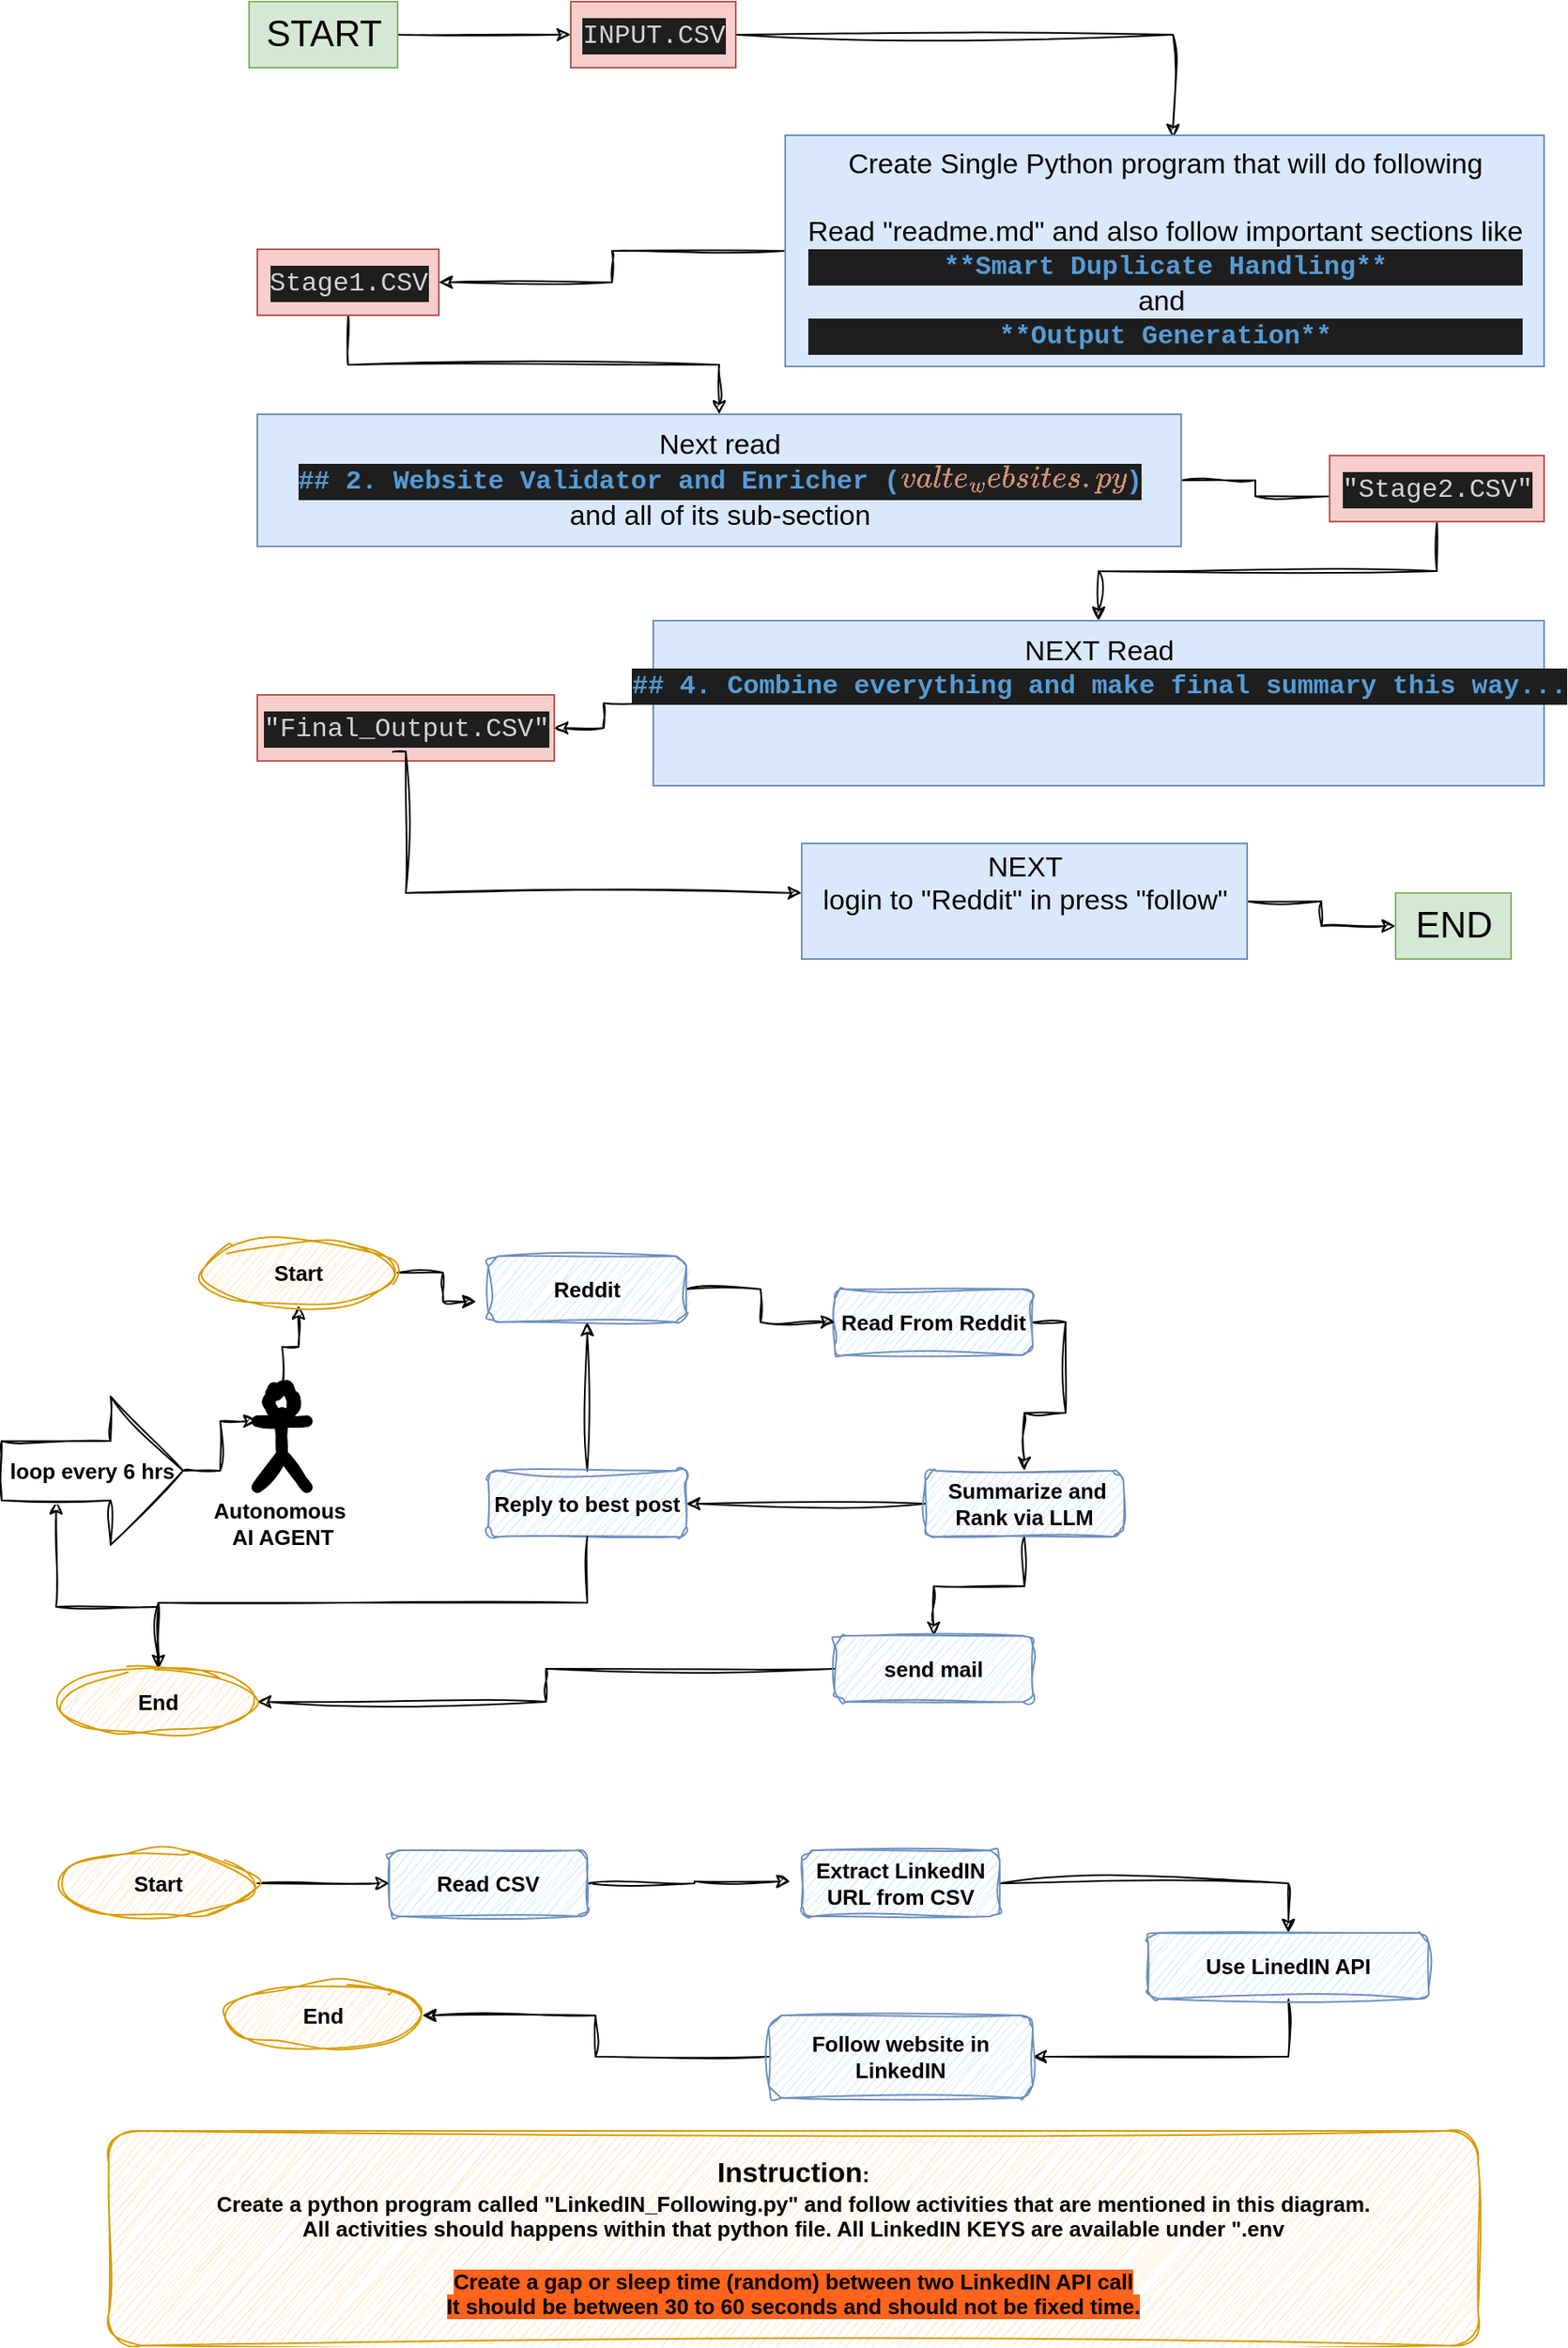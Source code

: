 <mxfile version="28.1.0">
  <diagram name="Page-1" id="1qW2JOKXYpLRvEJQn6gx">
    <mxGraphModel dx="1107" dy="511" grid="1" gridSize="10" guides="1" tooltips="1" connect="1" arrows="1" fold="1" page="1" pageScale="1" pageWidth="1700" pageHeight="2400" math="0" shadow="0">
      <root>
        <mxCell id="0" />
        <mxCell id="1" parent="0" />
        <mxCell id="lKeDKP6vbJKKnMthS0r1-26" value="" style="edgeStyle=orthogonalEdgeStyle;rounded=0;sketch=1;hachureGap=4;jiggle=2;curveFitting=1;orthogonalLoop=1;jettySize=auto;html=1;fontFamily=Architects Daughter;fontSource=https%3A%2F%2Ffonts.googleapis.com%2Fcss%3Ffamily%3DArchitects%2BDaughter;entryX=0.511;entryY=0.011;entryDx=0;entryDy=0;entryPerimeter=0;" parent="1" source="lKeDKP6vbJKKnMthS0r1-22" target="lKeDKP6vbJKKnMthS0r1-24" edge="1">
          <mxGeometry relative="1" as="geometry">
            <mxPoint x="325" y="95" as="targetPoint" />
          </mxGeometry>
        </mxCell>
        <mxCell id="lKeDKP6vbJKKnMthS0r1-22" value="&lt;div style=&quot;color: #d4d4d4;background-color: #1e1e1e;font-family: Consolas, &#39;Courier New&#39;, monospace;font-weight: normal;font-size: 16px;line-height: 22px;white-space: pre;&quot;&gt;&lt;div&gt;&lt;span style=&quot;color: #d4d4d4;&quot;&gt;INPUT.CSV&lt;/span&gt;&lt;/div&gt;&lt;/div&gt;" style="text;html=1;align=center;verticalAlign=middle;resizable=0;points=[];autosize=1;strokeColor=#b85450;fillColor=#f8cecc;fontFamily=Helvetica;fontSize=17;" parent="1" vertex="1">
          <mxGeometry x="430" y="50" width="100" height="40" as="geometry" />
        </mxCell>
        <mxCell id="lKeDKP6vbJKKnMthS0r1-29" value="" style="edgeStyle=orthogonalEdgeStyle;rounded=0;sketch=1;hachureGap=4;jiggle=2;curveFitting=1;orthogonalLoop=1;jettySize=auto;html=1;fontFamily=Architects Daughter;fontSource=https%3A%2F%2Ffonts.googleapis.com%2Fcss%3Ffamily%3DArchitects%2BDaughter;" parent="1" source="lKeDKP6vbJKKnMthS0r1-23" target="lKeDKP6vbJKKnMthS0r1-28" edge="1">
          <mxGeometry relative="1" as="geometry" />
        </mxCell>
        <mxCell id="lKeDKP6vbJKKnMthS0r1-23" value="&lt;div style=&quot;color: #d4d4d4;background-color: #1e1e1e;font-family: Consolas, &#39;Courier New&#39;, monospace;font-weight: normal;font-size: 16px;line-height: 22px;white-space: pre;&quot;&gt;&lt;div&gt;&lt;span style=&quot;color: #d4d4d4;&quot;&gt;Stage1.CSV&lt;/span&gt;&lt;/div&gt;&lt;/div&gt;" style="text;html=1;align=center;verticalAlign=middle;resizable=0;points=[];autosize=1;strokeColor=#b85450;fillColor=#f8cecc;fontFamily=Helvetica;fontSize=17;" parent="1" vertex="1">
          <mxGeometry x="240" y="200" width="110" height="40" as="geometry" />
        </mxCell>
        <mxCell id="lKeDKP6vbJKKnMthS0r1-27" value="" style="edgeStyle=orthogonalEdgeStyle;rounded=0;sketch=1;hachureGap=4;jiggle=2;curveFitting=1;orthogonalLoop=1;jettySize=auto;html=1;fontFamily=Architects Daughter;fontSource=https%3A%2F%2Ffonts.googleapis.com%2Fcss%3Ffamily%3DArchitects%2BDaughter;" parent="1" source="lKeDKP6vbJKKnMthS0r1-24" target="lKeDKP6vbJKKnMthS0r1-23" edge="1">
          <mxGeometry relative="1" as="geometry" />
        </mxCell>
        <mxCell id="lKeDKP6vbJKKnMthS0r1-24" value="&lt;div&gt;Create Single Python program that will do following&lt;/div&gt;&lt;div&gt;&lt;br&gt;&lt;/div&gt;&lt;div&gt;Read &quot;readme.md&quot; and also follow important sections like&lt;div style=&quot;color: rgb(212, 212, 212); background-color: rgb(30, 30, 30); font-family: Consolas, &amp;quot;Courier New&amp;quot;, monospace; font-weight: normal; font-size: 16px; line-height: 22px; white-space: pre;&quot;&gt;&lt;div&gt;&lt;span style=&quot;color: rgb(86, 156, 214); font-weight: bold;&quot;&gt;**Smart Duplicate Handling**&lt;/span&gt;&lt;/div&gt;&lt;/div&gt;and&amp;nbsp;&lt;/div&gt;&lt;div&gt;&lt;div style=&quot;color: rgb(212, 212, 212); background-color: rgb(30, 30, 30); font-family: Consolas, &amp;quot;Courier New&amp;quot;, monospace; font-weight: normal; font-size: 16px; line-height: 22px; white-space: pre;&quot;&gt;&lt;div&gt;&lt;span style=&quot;color: rgb(86, 156, 214); font-weight: bold;&quot;&gt;**Output Generation**&lt;/span&gt;&lt;/div&gt;&lt;/div&gt;&lt;/div&gt;" style="text;html=1;align=center;verticalAlign=middle;resizable=0;points=[];autosize=1;strokeColor=#6c8ebf;fillColor=#dae8fc;fontFamily=Helvetica;fontSize=17;" parent="1" vertex="1">
          <mxGeometry x="560" y="131" width="460" height="140" as="geometry" />
        </mxCell>
        <mxCell id="lKeDKP6vbJKKnMthS0r1-32" value="" style="edgeStyle=orthogonalEdgeStyle;rounded=0;sketch=1;hachureGap=4;jiggle=2;curveFitting=1;orthogonalLoop=1;jettySize=auto;html=1;fontFamily=Architects Daughter;fontSource=https%3A%2F%2Ffonts.googleapis.com%2Fcss%3Ffamily%3DArchitects%2BDaughter;entryX=0.071;entryY=0.617;entryDx=0;entryDy=0;entryPerimeter=0;" parent="1" source="lKeDKP6vbJKKnMthS0r1-28" target="lKeDKP6vbJKKnMthS0r1-30" edge="1">
          <mxGeometry relative="1" as="geometry">
            <mxPoint x="630" y="510" as="targetPoint" />
          </mxGeometry>
        </mxCell>
        <mxCell id="lKeDKP6vbJKKnMthS0r1-28" value="&lt;div&gt;Next read &lt;br&gt;&lt;/div&gt;&lt;div&gt;&lt;div style=&quot;color: rgb(212, 212, 212); background-color: rgb(30, 30, 30); font-family: Consolas, &amp;quot;Courier New&amp;quot;, monospace; font-weight: normal; font-size: 16px; line-height: 22px; white-space: pre;&quot;&gt;&lt;div&gt;&lt;span style=&quot;color: rgb(86, 156, 214); font-weight: bold;&quot;&gt;## 2. Website Validator and Enricher (&lt;/span&gt;&lt;span style=&quot;color: rgb(206, 145, 120); font-weight: bold;&quot;&gt;`validate_websites.py`&lt;/span&gt;&lt;span style=&quot;color: rgb(86, 156, 214); font-weight: bold;&quot;&gt;)&lt;/span&gt;&lt;/div&gt;&lt;/div&gt;and all of its sub-section&lt;/div&gt;" style="text;html=1;align=center;verticalAlign=middle;resizable=0;points=[];autosize=1;strokeColor=#6c8ebf;fillColor=#dae8fc;fontFamily=Helvetica;fontSize=17;" parent="1" vertex="1">
          <mxGeometry x="240" y="300" width="560" height="80" as="geometry" />
        </mxCell>
        <mxCell id="lKeDKP6vbJKKnMthS0r1-37" value="" style="edgeStyle=orthogonalEdgeStyle;rounded=0;sketch=1;hachureGap=4;jiggle=2;curveFitting=1;orthogonalLoop=1;jettySize=auto;html=1;fontFamily=Architects Daughter;fontSource=https%3A%2F%2Ffonts.googleapis.com%2Fcss%3Ffamily%3DArchitects%2BDaughter;" parent="1" source="lKeDKP6vbJKKnMthS0r1-30" target="lKeDKP6vbJKKnMthS0r1-35" edge="1">
          <mxGeometry relative="1" as="geometry" />
        </mxCell>
        <mxCell id="lKeDKP6vbJKKnMthS0r1-30" value="&lt;div style=&quot;color: #d4d4d4;background-color: #1e1e1e;font-family: Consolas, &#39;Courier New&#39;, monospace;font-weight: normal;font-size: 16px;line-height: 22px;white-space: pre;&quot;&gt;&lt;div&gt;&lt;span style=&quot;color: #d4d4d4;&quot;&gt;&quot;Stage2.CSV&quot;&lt;/span&gt;&lt;/div&gt;&lt;/div&gt;" style="text;html=1;align=center;verticalAlign=middle;resizable=0;points=[];autosize=1;strokeColor=#b85450;fillColor=#f8cecc;fontFamily=Helvetica;fontSize=17;" parent="1" vertex="1">
          <mxGeometry x="890" y="325" width="130" height="40" as="geometry" />
        </mxCell>
        <mxCell id="lKeDKP6vbJKKnMthS0r1-38" value="" style="edgeStyle=orthogonalEdgeStyle;rounded=0;sketch=1;hachureGap=4;jiggle=2;curveFitting=1;orthogonalLoop=1;jettySize=auto;html=1;fontFamily=Architects Daughter;fontSource=https%3A%2F%2Ffonts.googleapis.com%2Fcss%3Ffamily%3DArchitects%2BDaughter;" parent="1" source="lKeDKP6vbJKKnMthS0r1-35" target="lKeDKP6vbJKKnMthS0r1-36" edge="1">
          <mxGeometry relative="1" as="geometry" />
        </mxCell>
        <mxCell id="lKeDKP6vbJKKnMthS0r1-35" value="NEXT Read &lt;br&gt;&lt;div&gt;&lt;div style=&quot;color: #d4d4d4;background-color: #1e1e1e;font-family: Consolas, &#39;Courier New&#39;, monospace;font-weight: normal;font-size: 16px;line-height: 22px;white-space: pre;&quot;&gt;&lt;div&gt;&lt;span style=&quot;color: #569cd6;font-weight: bold;&quot;&gt;## 4. Combine everything and make final summary this way...&lt;/span&gt;&lt;/div&gt;&lt;/div&gt;&lt;/div&gt;&lt;div&gt;&lt;br&gt;&lt;/div&gt;&lt;div&gt;&lt;br&gt;&lt;/div&gt;" style="text;html=1;align=center;verticalAlign=middle;resizable=0;points=[];autosize=1;strokeColor=#6c8ebf;fillColor=#dae8fc;fontFamily=Helvetica;fontSize=17;" parent="1" vertex="1">
          <mxGeometry x="480" y="425" width="540" height="100" as="geometry" />
        </mxCell>
        <mxCell id="lKeDKP6vbJKKnMthS0r1-36" value="&lt;div style=&quot;color: #d4d4d4;background-color: #1e1e1e;font-family: Consolas, &#39;Courier New&#39;, monospace;font-weight: normal;font-size: 16px;line-height: 22px;white-space: pre;&quot;&gt;&lt;div&gt;&lt;span style=&quot;color: #d4d4d4;&quot;&gt;&quot;Final_Output.CSV&quot;&lt;/span&gt;&lt;/div&gt;&lt;/div&gt;" style="text;html=1;align=center;verticalAlign=middle;resizable=0;points=[];autosize=1;strokeColor=#b85450;fillColor=#f8cecc;fontFamily=Helvetica;fontSize=17;" parent="1" vertex="1">
          <mxGeometry x="240" y="470" width="180" height="40" as="geometry" />
        </mxCell>
        <mxCell id="-dyTPLVaZyKXN_oUD8W6-10" value="" style="edgeStyle=orthogonalEdgeStyle;rounded=0;sketch=1;hachureGap=4;jiggle=2;curveFitting=1;orthogonalLoop=1;jettySize=auto;html=1;fontFamily=Architects Daughter;fontSource=https%3A%2F%2Ffonts.googleapis.com%2Fcss%3Ffamily%3DArchitects%2BDaughter;" parent="1" source="-dyTPLVaZyKXN_oUD8W6-3" target="-dyTPLVaZyKXN_oUD8W6-9" edge="1">
          <mxGeometry relative="1" as="geometry" />
        </mxCell>
        <mxCell id="-dyTPLVaZyKXN_oUD8W6-3" value="NEXT &lt;br&gt;login to &quot;Reddit&quot; in press &quot;follow&quot;&lt;div&gt;&lt;br&gt;&lt;/div&gt;" style="text;html=1;align=center;verticalAlign=middle;resizable=0;points=[];autosize=1;strokeColor=#6c8ebf;fillColor=#dae8fc;fontFamily=Helvetica;fontSize=17;" parent="1" vertex="1">
          <mxGeometry x="570" y="560" width="270" height="70" as="geometry" />
        </mxCell>
        <mxCell id="-dyTPLVaZyKXN_oUD8W6-8" value="" style="edgeStyle=orthogonalEdgeStyle;rounded=0;sketch=1;hachureGap=4;jiggle=2;curveFitting=1;orthogonalLoop=1;jettySize=auto;html=1;fontFamily=Architects Daughter;fontSource=https%3A%2F%2Ffonts.googleapis.com%2Fcss%3Ffamily%3DArchitects%2BDaughter;" parent="1" source="-dyTPLVaZyKXN_oUD8W6-7" target="lKeDKP6vbJKKnMthS0r1-22" edge="1">
          <mxGeometry relative="1" as="geometry" />
        </mxCell>
        <mxCell id="-dyTPLVaZyKXN_oUD8W6-7" value="START" style="text;html=1;align=center;verticalAlign=middle;resizable=0;points=[];autosize=1;strokeColor=#82b366;fillColor=#d5e8d4;fontFamily=Helvetica;fontSize=22;" parent="1" vertex="1">
          <mxGeometry x="235" y="50" width="90" height="40" as="geometry" />
        </mxCell>
        <mxCell id="-dyTPLVaZyKXN_oUD8W6-9" value="END" style="text;html=1;align=center;verticalAlign=middle;resizable=0;points=[];autosize=1;strokeColor=#82b366;fillColor=#d5e8d4;fontFamily=Helvetica;fontSize=22;" parent="1" vertex="1">
          <mxGeometry x="930" y="590" width="70" height="40" as="geometry" />
        </mxCell>
        <mxCell id="66xsdP2rSsAmPCk141yM-6" value="" style="edgeStyle=orthogonalEdgeStyle;rounded=0;sketch=1;hachureGap=4;jiggle=2;curveFitting=1;orthogonalLoop=1;jettySize=auto;html=1;fontFamily=Helvetica;fontSize=13;fontStyle=1;exitX=0.5;exitY=0;exitDx=0;exitDy=0;exitPerimeter=0;" parent="1" source="66xsdP2rSsAmPCk141yM-1" target="66xsdP2rSsAmPCk141yM-2" edge="1">
          <mxGeometry relative="1" as="geometry" />
        </mxCell>
        <mxCell id="66xsdP2rSsAmPCk141yM-1" value="&lt;div&gt;Autonomous&amp;nbsp;&lt;/div&gt;&lt;div&gt;AI AGENT&lt;/div&gt;" style="shape=umlActor;verticalLabelPosition=bottom;verticalAlign=top;html=1;outlineConnect=0;sketch=1;hachureGap=4;jiggle=2;curveFitting=1;fontFamily=Helvetica;fontSize=13;fontStyle=1;strokeWidth=7;" parent="1" vertex="1">
          <mxGeometry x="240" y="890" width="30" height="60" as="geometry" />
        </mxCell>
        <mxCell id="66xsdP2rSsAmPCk141yM-7" value="" style="edgeStyle=orthogonalEdgeStyle;rounded=0;sketch=1;hachureGap=4;jiggle=2;curveFitting=1;orthogonalLoop=1;jettySize=auto;html=1;fontFamily=Helvetica;entryX=-0.061;entryY=0.689;entryDx=0;entryDy=0;entryPerimeter=0;fontSize=13;fontStyle=1" parent="1" source="66xsdP2rSsAmPCk141yM-2" target="66xsdP2rSsAmPCk141yM-15" edge="1">
          <mxGeometry relative="1" as="geometry" />
        </mxCell>
        <mxCell id="66xsdP2rSsAmPCk141yM-2" value="Start" style="ellipse;whiteSpace=wrap;html=1;sketch=1;hachureGap=4;jiggle=2;curveFitting=1;fontFamily=Helvetica;fontSize=13;fontStyle=1;fillColor=#ffe6cc;strokeColor=#d79b00;" parent="1" vertex="1">
          <mxGeometry x="205" y="800" width="120" height="40" as="geometry" />
        </mxCell>
        <mxCell id="66xsdP2rSsAmPCk141yM-24" value="" style="edgeStyle=orthogonalEdgeStyle;rounded=0;sketch=1;hachureGap=4;jiggle=2;curveFitting=1;orthogonalLoop=1;jettySize=auto;html=1;fontFamily=Architects Daughter;fontSource=https%3A%2F%2Ffonts.googleapis.com%2Fcss%3Ffamily%3DArchitects%2BDaughter;entryX=0;entryY=0;entryDx=33;entryDy=63;entryPerimeter=0;" parent="1" source="66xsdP2rSsAmPCk141yM-3" target="66xsdP2rSsAmPCk141yM-23" edge="1">
          <mxGeometry relative="1" as="geometry" />
        </mxCell>
        <mxCell id="66xsdP2rSsAmPCk141yM-11" value="" style="edgeStyle=orthogonalEdgeStyle;rounded=0;sketch=1;hachureGap=4;jiggle=2;curveFitting=1;orthogonalLoop=1;jettySize=auto;html=1;fontFamily=Helvetica;fontSize=13;fontStyle=1;exitX=1;exitY=0.5;exitDx=0;exitDy=0;" parent="1" source="66xsdP2rSsAmPCk141yM-5" target="66xsdP2rSsAmPCk141yM-9" edge="1">
          <mxGeometry relative="1" as="geometry" />
        </mxCell>
        <mxCell id="66xsdP2rSsAmPCk141yM-5" value="Read From Reddit" style="rounded=1;whiteSpace=wrap;html=1;sketch=1;hachureGap=4;jiggle=2;curveFitting=1;fontFamily=Helvetica;fontSize=13;fontStyle=1;fillColor=#dae8fc;strokeColor=#6c8ebf;" parent="1" vertex="1">
          <mxGeometry x="590" y="830" width="120" height="40" as="geometry" />
        </mxCell>
        <mxCell id="66xsdP2rSsAmPCk141yM-12" value="" style="edgeStyle=orthogonalEdgeStyle;rounded=0;sketch=1;hachureGap=4;jiggle=2;curveFitting=1;orthogonalLoop=1;jettySize=auto;html=1;fontFamily=Helvetica;exitX=0.5;exitY=1;exitDx=0;exitDy=0;fontSize=13;fontStyle=1" parent="1" source="66xsdP2rSsAmPCk141yM-9" target="66xsdP2rSsAmPCk141yM-10" edge="1">
          <mxGeometry relative="1" as="geometry" />
        </mxCell>
        <mxCell id="66xsdP2rSsAmPCk141yM-18" value="" style="edgeStyle=orthogonalEdgeStyle;rounded=0;sketch=1;hachureGap=4;jiggle=2;curveFitting=1;orthogonalLoop=1;jettySize=auto;html=1;fontFamily=Helvetica;fontSize=13;fontStyle=1" parent="1" source="66xsdP2rSsAmPCk141yM-9" target="66xsdP2rSsAmPCk141yM-17" edge="1">
          <mxGeometry relative="1" as="geometry" />
        </mxCell>
        <mxCell id="66xsdP2rSsAmPCk141yM-9" value="&amp;nbsp;Summarize and Rank via LLM" style="rounded=1;whiteSpace=wrap;html=1;sketch=1;hachureGap=4;jiggle=2;curveFitting=1;fontFamily=Helvetica;fontSize=13;fontStyle=1;fillColor=#dae8fc;strokeColor=#6c8ebf;" parent="1" vertex="1">
          <mxGeometry x="645" y="940" width="120" height="40" as="geometry" />
        </mxCell>
        <mxCell id="66xsdP2rSsAmPCk141yM-14" value="" style="edgeStyle=orthogonalEdgeStyle;rounded=0;sketch=1;hachureGap=4;jiggle=2;curveFitting=1;orthogonalLoop=1;jettySize=auto;html=1;fontFamily=Helvetica;fontSize=13;fontStyle=1;entryX=1;entryY=0.5;entryDx=0;entryDy=0;" parent="1" source="66xsdP2rSsAmPCk141yM-10" target="66xsdP2rSsAmPCk141yM-3" edge="1">
          <mxGeometry relative="1" as="geometry" />
        </mxCell>
        <mxCell id="66xsdP2rSsAmPCk141yM-10" value="send mail" style="rounded=1;whiteSpace=wrap;html=1;sketch=1;hachureGap=4;jiggle=2;curveFitting=1;fontFamily=Helvetica;fontSize=13;fontStyle=1;fillColor=#dae8fc;strokeColor=#6c8ebf;" parent="1" vertex="1">
          <mxGeometry x="590" y="1040" width="120" height="40" as="geometry" />
        </mxCell>
        <mxCell id="66xsdP2rSsAmPCk141yM-16" value="" style="edgeStyle=orthogonalEdgeStyle;rounded=0;sketch=1;hachureGap=4;jiggle=2;curveFitting=1;orthogonalLoop=1;jettySize=auto;html=1;fontFamily=Helvetica;fontSize=13;fontStyle=1" parent="1" source="66xsdP2rSsAmPCk141yM-15" target="66xsdP2rSsAmPCk141yM-5" edge="1">
          <mxGeometry relative="1" as="geometry" />
        </mxCell>
        <mxCell id="66xsdP2rSsAmPCk141yM-15" value="Reddit" style="rounded=1;whiteSpace=wrap;html=1;sketch=1;hachureGap=4;jiggle=2;curveFitting=1;fontFamily=Helvetica;fontSize=13;fontStyle=1;fillColor=#dae8fc;strokeColor=#6c8ebf;" parent="1" vertex="1">
          <mxGeometry x="380" y="810" width="120" height="40" as="geometry" />
        </mxCell>
        <mxCell id="66xsdP2rSsAmPCk141yM-19" value="" style="edgeStyle=orthogonalEdgeStyle;rounded=0;sketch=1;hachureGap=4;jiggle=2;curveFitting=1;orthogonalLoop=1;jettySize=auto;html=1;fontFamily=Helvetica;fontSize=13;fontStyle=1" parent="1" source="66xsdP2rSsAmPCk141yM-17" target="66xsdP2rSsAmPCk141yM-15" edge="1">
          <mxGeometry relative="1" as="geometry" />
        </mxCell>
        <mxCell id="66xsdP2rSsAmPCk141yM-17" value="Reply to best post" style="rounded=1;whiteSpace=wrap;html=1;sketch=1;hachureGap=4;jiggle=2;curveFitting=1;fontFamily=Helvetica;fontSize=13;fontStyle=1;fillColor=#dae8fc;strokeColor=#6c8ebf;" parent="1" vertex="1">
          <mxGeometry x="380" y="940" width="120" height="40" as="geometry" />
        </mxCell>
        <mxCell id="66xsdP2rSsAmPCk141yM-26" value="" style="edgeStyle=orthogonalEdgeStyle;rounded=0;sketch=1;hachureGap=4;jiggle=2;curveFitting=1;orthogonalLoop=1;jettySize=auto;html=1;fontFamily=Architects Daughter;fontSource=https%3A%2F%2Ffonts.googleapis.com%2Fcss%3Ffamily%3DArchitects%2BDaughter;entryX=0;entryY=0.333;entryDx=0;entryDy=0;entryPerimeter=0;" parent="1" source="66xsdP2rSsAmPCk141yM-23" target="66xsdP2rSsAmPCk141yM-1" edge="1">
          <mxGeometry relative="1" as="geometry">
            <mxPoint x="260" y="970" as="targetPoint" />
          </mxGeometry>
        </mxCell>
        <mxCell id="66xsdP2rSsAmPCk141yM-23" value="loop every 6 hrs" style="shape=singleArrow;whiteSpace=wrap;html=1;arrowWidth=0.4;arrowSize=0.4;fontSize=13;sketch=1;hachureGap=4;jiggle=2;curveFitting=1;fontStyle=1;" parent="1" vertex="1">
          <mxGeometry x="85" y="895" width="110" height="90" as="geometry" />
        </mxCell>
        <mxCell id="66xsdP2rSsAmPCk141yM-29" value="" style="edgeStyle=orthogonalEdgeStyle;rounded=0;sketch=1;hachureGap=4;jiggle=2;curveFitting=1;orthogonalLoop=1;jettySize=auto;html=1;fontFamily=Architects Daughter;fontSource=https%3A%2F%2Ffonts.googleapis.com%2Fcss%3Ffamily%3DArchitects%2BDaughter;exitX=0.5;exitY=1;exitDx=0;exitDy=0;" parent="1" source="66xsdP2rSsAmPCk141yM-17" target="66xsdP2rSsAmPCk141yM-3" edge="1">
          <mxGeometry relative="1" as="geometry">
            <mxPoint x="440" y="980" as="sourcePoint" />
            <mxPoint x="200" y="1070" as="targetPoint" />
            <Array as="points" />
          </mxGeometry>
        </mxCell>
        <mxCell id="66xsdP2rSsAmPCk141yM-3" value="End" style="ellipse;whiteSpace=wrap;html=1;sketch=1;hachureGap=4;jiggle=2;curveFitting=1;fontFamily=Helvetica;fontSize=13;fontStyle=1;fillColor=#ffe6cc;strokeColor=#d79b00;" parent="1" vertex="1">
          <mxGeometry x="120" y="1060" width="120" height="40" as="geometry" />
        </mxCell>
        <mxCell id="P2n-8bCShkGf46NeMdwZ-1" value="" style="edgeStyle=orthogonalEdgeStyle;rounded=0;sketch=1;hachureGap=4;jiggle=2;curveFitting=1;orthogonalLoop=1;jettySize=auto;html=1;fontFamily=Architects Daughter;fontSource=https%3A%2F%2Ffonts.googleapis.com%2Fcss%3Ffamily%3DArchitects%2BDaughter;entryX=0;entryY=0.429;entryDx=0;entryDy=0;entryPerimeter=0;exitX=0.456;exitY=0.861;exitDx=0;exitDy=0;exitPerimeter=0;" parent="1" source="lKeDKP6vbJKKnMthS0r1-36" target="-dyTPLVaZyKXN_oUD8W6-3" edge="1">
          <mxGeometry relative="1" as="geometry">
            <mxPoint x="530" y="550" as="sourcePoint" />
            <mxPoint x="470" y="565" as="targetPoint" />
            <Array as="points">
              <mxPoint x="330" y="504" />
              <mxPoint x="330" y="590" />
            </Array>
          </mxGeometry>
        </mxCell>
        <mxCell id="c22bLodAKcmqXCVV3KPD-7" value="" style="edgeStyle=orthogonalEdgeStyle;rounded=0;sketch=1;hachureGap=4;jiggle=2;curveFitting=1;orthogonalLoop=1;jettySize=auto;html=1;fontFamily=Architects Daughter;fontSource=https%3A%2F%2Ffonts.googleapis.com%2Fcss%3Ffamily%3DArchitects%2BDaughter;entryX=-0.058;entryY=0.471;entryDx=0;entryDy=0;entryPerimeter=0;" edge="1" parent="1" source="c22bLodAKcmqXCVV3KPD-1" target="c22bLodAKcmqXCVV3KPD-2">
          <mxGeometry relative="1" as="geometry" />
        </mxCell>
        <mxCell id="c22bLodAKcmqXCVV3KPD-1" value="Read CSV" style="rounded=1;whiteSpace=wrap;html=1;sketch=1;hachureGap=4;jiggle=2;curveFitting=1;fontFamily=Helvetica;fontSize=13;fontStyle=1;fillColor=#dae8fc;strokeColor=#6c8ebf;" vertex="1" parent="1">
          <mxGeometry x="320" y="1170" width="120" height="40" as="geometry" />
        </mxCell>
        <mxCell id="c22bLodAKcmqXCVV3KPD-9" value="" style="edgeStyle=orthogonalEdgeStyle;rounded=0;sketch=1;hachureGap=4;jiggle=2;curveFitting=1;orthogonalLoop=1;jettySize=auto;html=1;fontFamily=Architects Daughter;fontSource=https%3A%2F%2Ffonts.googleapis.com%2Fcss%3Ffamily%3DArchitects%2BDaughter;exitX=0.5;exitY=1;exitDx=0;exitDy=0;entryX=1;entryY=0.5;entryDx=0;entryDy=0;" edge="1" parent="1" source="c22bLodAKcmqXCVV3KPD-12" target="c22bLodAKcmqXCVV3KPD-3">
          <mxGeometry relative="1" as="geometry" />
        </mxCell>
        <mxCell id="c22bLodAKcmqXCVV3KPD-13" value="" style="edgeStyle=orthogonalEdgeStyle;rounded=0;sketch=1;hachureGap=4;jiggle=2;curveFitting=1;orthogonalLoop=1;jettySize=auto;html=1;fontFamily=Architects Daughter;fontSource=https%3A%2F%2Ffonts.googleapis.com%2Fcss%3Ffamily%3DArchitects%2BDaughter;" edge="1" parent="1" source="c22bLodAKcmqXCVV3KPD-2" target="c22bLodAKcmqXCVV3KPD-12">
          <mxGeometry relative="1" as="geometry" />
        </mxCell>
        <mxCell id="c22bLodAKcmqXCVV3KPD-2" value="Extract LinkedIN URL from CSV" style="rounded=1;whiteSpace=wrap;html=1;sketch=1;hachureGap=4;jiggle=2;curveFitting=1;fontFamily=Helvetica;fontSize=13;fontStyle=1;fillColor=#dae8fc;strokeColor=#6c8ebf;" vertex="1" parent="1">
          <mxGeometry x="570" y="1170" width="120" height="40" as="geometry" />
        </mxCell>
        <mxCell id="c22bLodAKcmqXCVV3KPD-10" value="" style="edgeStyle=orthogonalEdgeStyle;rounded=0;sketch=1;hachureGap=4;jiggle=2;curveFitting=1;orthogonalLoop=1;jettySize=auto;html=1;fontFamily=Architects Daughter;fontSource=https%3A%2F%2Ffonts.googleapis.com%2Fcss%3Ffamily%3DArchitects%2BDaughter;" edge="1" parent="1" source="c22bLodAKcmqXCVV3KPD-3" target="c22bLodAKcmqXCVV3KPD-5">
          <mxGeometry relative="1" as="geometry" />
        </mxCell>
        <mxCell id="c22bLodAKcmqXCVV3KPD-3" value="Follow website in LinkedIN" style="rounded=1;whiteSpace=wrap;html=1;sketch=1;hachureGap=4;jiggle=2;curveFitting=1;fontFamily=Helvetica;fontSize=13;fontStyle=1;fillColor=#dae8fc;strokeColor=#6c8ebf;" vertex="1" parent="1">
          <mxGeometry x="550" y="1270" width="160" height="50" as="geometry" />
        </mxCell>
        <mxCell id="c22bLodAKcmqXCVV3KPD-6" value="" style="edgeStyle=orthogonalEdgeStyle;rounded=0;sketch=1;hachureGap=4;jiggle=2;curveFitting=1;orthogonalLoop=1;jettySize=auto;html=1;fontFamily=Architects Daughter;fontSource=https%3A%2F%2Ffonts.googleapis.com%2Fcss%3Ffamily%3DArchitects%2BDaughter;" edge="1" parent="1" source="c22bLodAKcmqXCVV3KPD-4" target="c22bLodAKcmqXCVV3KPD-1">
          <mxGeometry relative="1" as="geometry" />
        </mxCell>
        <mxCell id="c22bLodAKcmqXCVV3KPD-4" value="Start" style="ellipse;whiteSpace=wrap;html=1;sketch=1;hachureGap=4;jiggle=2;curveFitting=1;fontFamily=Helvetica;fontSize=13;fontStyle=1;fillColor=#ffe6cc;strokeColor=#d79b00;" vertex="1" parent="1">
          <mxGeometry x="120" y="1170" width="120" height="40" as="geometry" />
        </mxCell>
        <mxCell id="c22bLodAKcmqXCVV3KPD-5" value="End" style="ellipse;whiteSpace=wrap;html=1;sketch=1;hachureGap=4;jiggle=2;curveFitting=1;fontFamily=Helvetica;fontSize=13;fontStyle=1;fillColor=#ffe6cc;strokeColor=#d79b00;" vertex="1" parent="1">
          <mxGeometry x="220" y="1250" width="120" height="40" as="geometry" />
        </mxCell>
        <mxCell id="c22bLodAKcmqXCVV3KPD-12" value="Use LinedIN API" style="rounded=1;whiteSpace=wrap;html=1;sketch=1;hachureGap=4;jiggle=2;curveFitting=1;fontFamily=Helvetica;fontSize=13;fontStyle=1;fillColor=#dae8fc;strokeColor=#6c8ebf;" vertex="1" parent="1">
          <mxGeometry x="780" y="1220" width="170" height="40" as="geometry" />
        </mxCell>
        <mxCell id="c22bLodAKcmqXCVV3KPD-14" value="&lt;div&gt;&lt;font style=&quot;font-size: 17px;&quot;&gt;Instruction&lt;/font&gt;:&lt;/div&gt;&lt;div&gt;Create a python program called &quot;LinkedIN_Following.py&quot; and follow activities that are mentioned in this diagram.&lt;/div&gt;&lt;div&gt;All activities should happens within that python file. All LinkedIN KEYS are available under &quot;.env&lt;/div&gt;&lt;div&gt;&lt;span style=&quot;background-color: light-dark(#ffffff, var(--ge-dark-color, #121212)); color: rgb(0, 0, 0);&quot;&gt;&lt;br&gt;&lt;/span&gt;&lt;/div&gt;&lt;div&gt;&lt;span style=&quot;color: rgb(0, 0, 0); background-color: rgb(255, 99, 28);&quot;&gt;Create a gap or sleep time (random) between two LinkedIN API call&lt;br&gt;It should be between 30 to 60 seconds and should not be fixed time.&lt;/span&gt;&lt;/div&gt;" style="rounded=1;whiteSpace=wrap;html=1;sketch=1;hachureGap=4;jiggle=2;curveFitting=1;fontFamily=Helvetica;fontSize=13;fontStyle=1;fillColor=#ffe6cc;strokeColor=#d79b00;" vertex="1" parent="1">
          <mxGeometry x="150" y="1340" width="830" height="130" as="geometry" />
        </mxCell>
      </root>
    </mxGraphModel>
  </diagram>
</mxfile>
